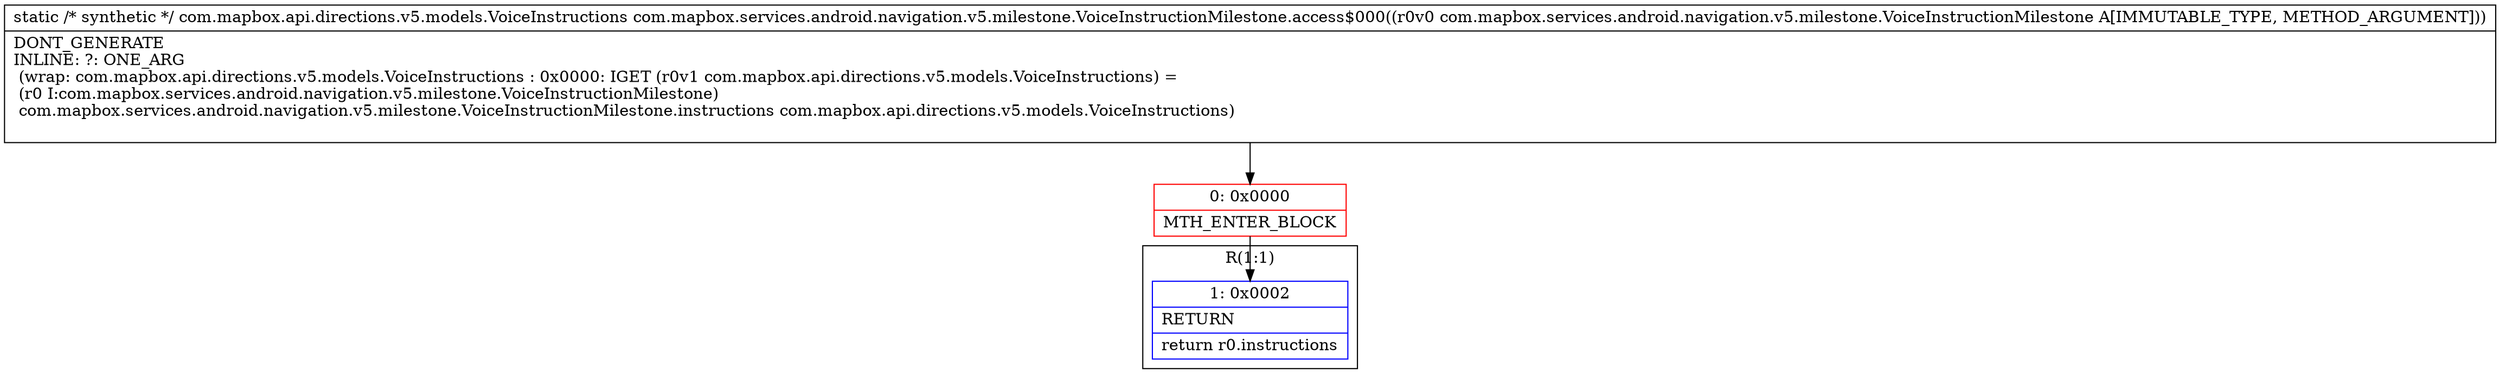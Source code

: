 digraph "CFG forcom.mapbox.services.android.navigation.v5.milestone.VoiceInstructionMilestone.access$000(Lcom\/mapbox\/services\/android\/navigation\/v5\/milestone\/VoiceInstructionMilestone;)Lcom\/mapbox\/api\/directions\/v5\/models\/VoiceInstructions;" {
subgraph cluster_Region_1773767136 {
label = "R(1:1)";
node [shape=record,color=blue];
Node_1 [shape=record,label="{1\:\ 0x0002|RETURN\l|return r0.instructions\l}"];
}
Node_0 [shape=record,color=red,label="{0\:\ 0x0000|MTH_ENTER_BLOCK\l}"];
MethodNode[shape=record,label="{static \/* synthetic *\/ com.mapbox.api.directions.v5.models.VoiceInstructions com.mapbox.services.android.navigation.v5.milestone.VoiceInstructionMilestone.access$000((r0v0 com.mapbox.services.android.navigation.v5.milestone.VoiceInstructionMilestone A[IMMUTABLE_TYPE, METHOD_ARGUMENT]))  | DONT_GENERATE\lINLINE: ?: ONE_ARG  \l  (wrap: com.mapbox.api.directions.v5.models.VoiceInstructions : 0x0000: IGET  (r0v1 com.mapbox.api.directions.v5.models.VoiceInstructions) = \l  (r0 I:com.mapbox.services.android.navigation.v5.milestone.VoiceInstructionMilestone)\l com.mapbox.services.android.navigation.v5.milestone.VoiceInstructionMilestone.instructions com.mapbox.api.directions.v5.models.VoiceInstructions)\l\l}"];
MethodNode -> Node_0;
Node_0 -> Node_1;
}

